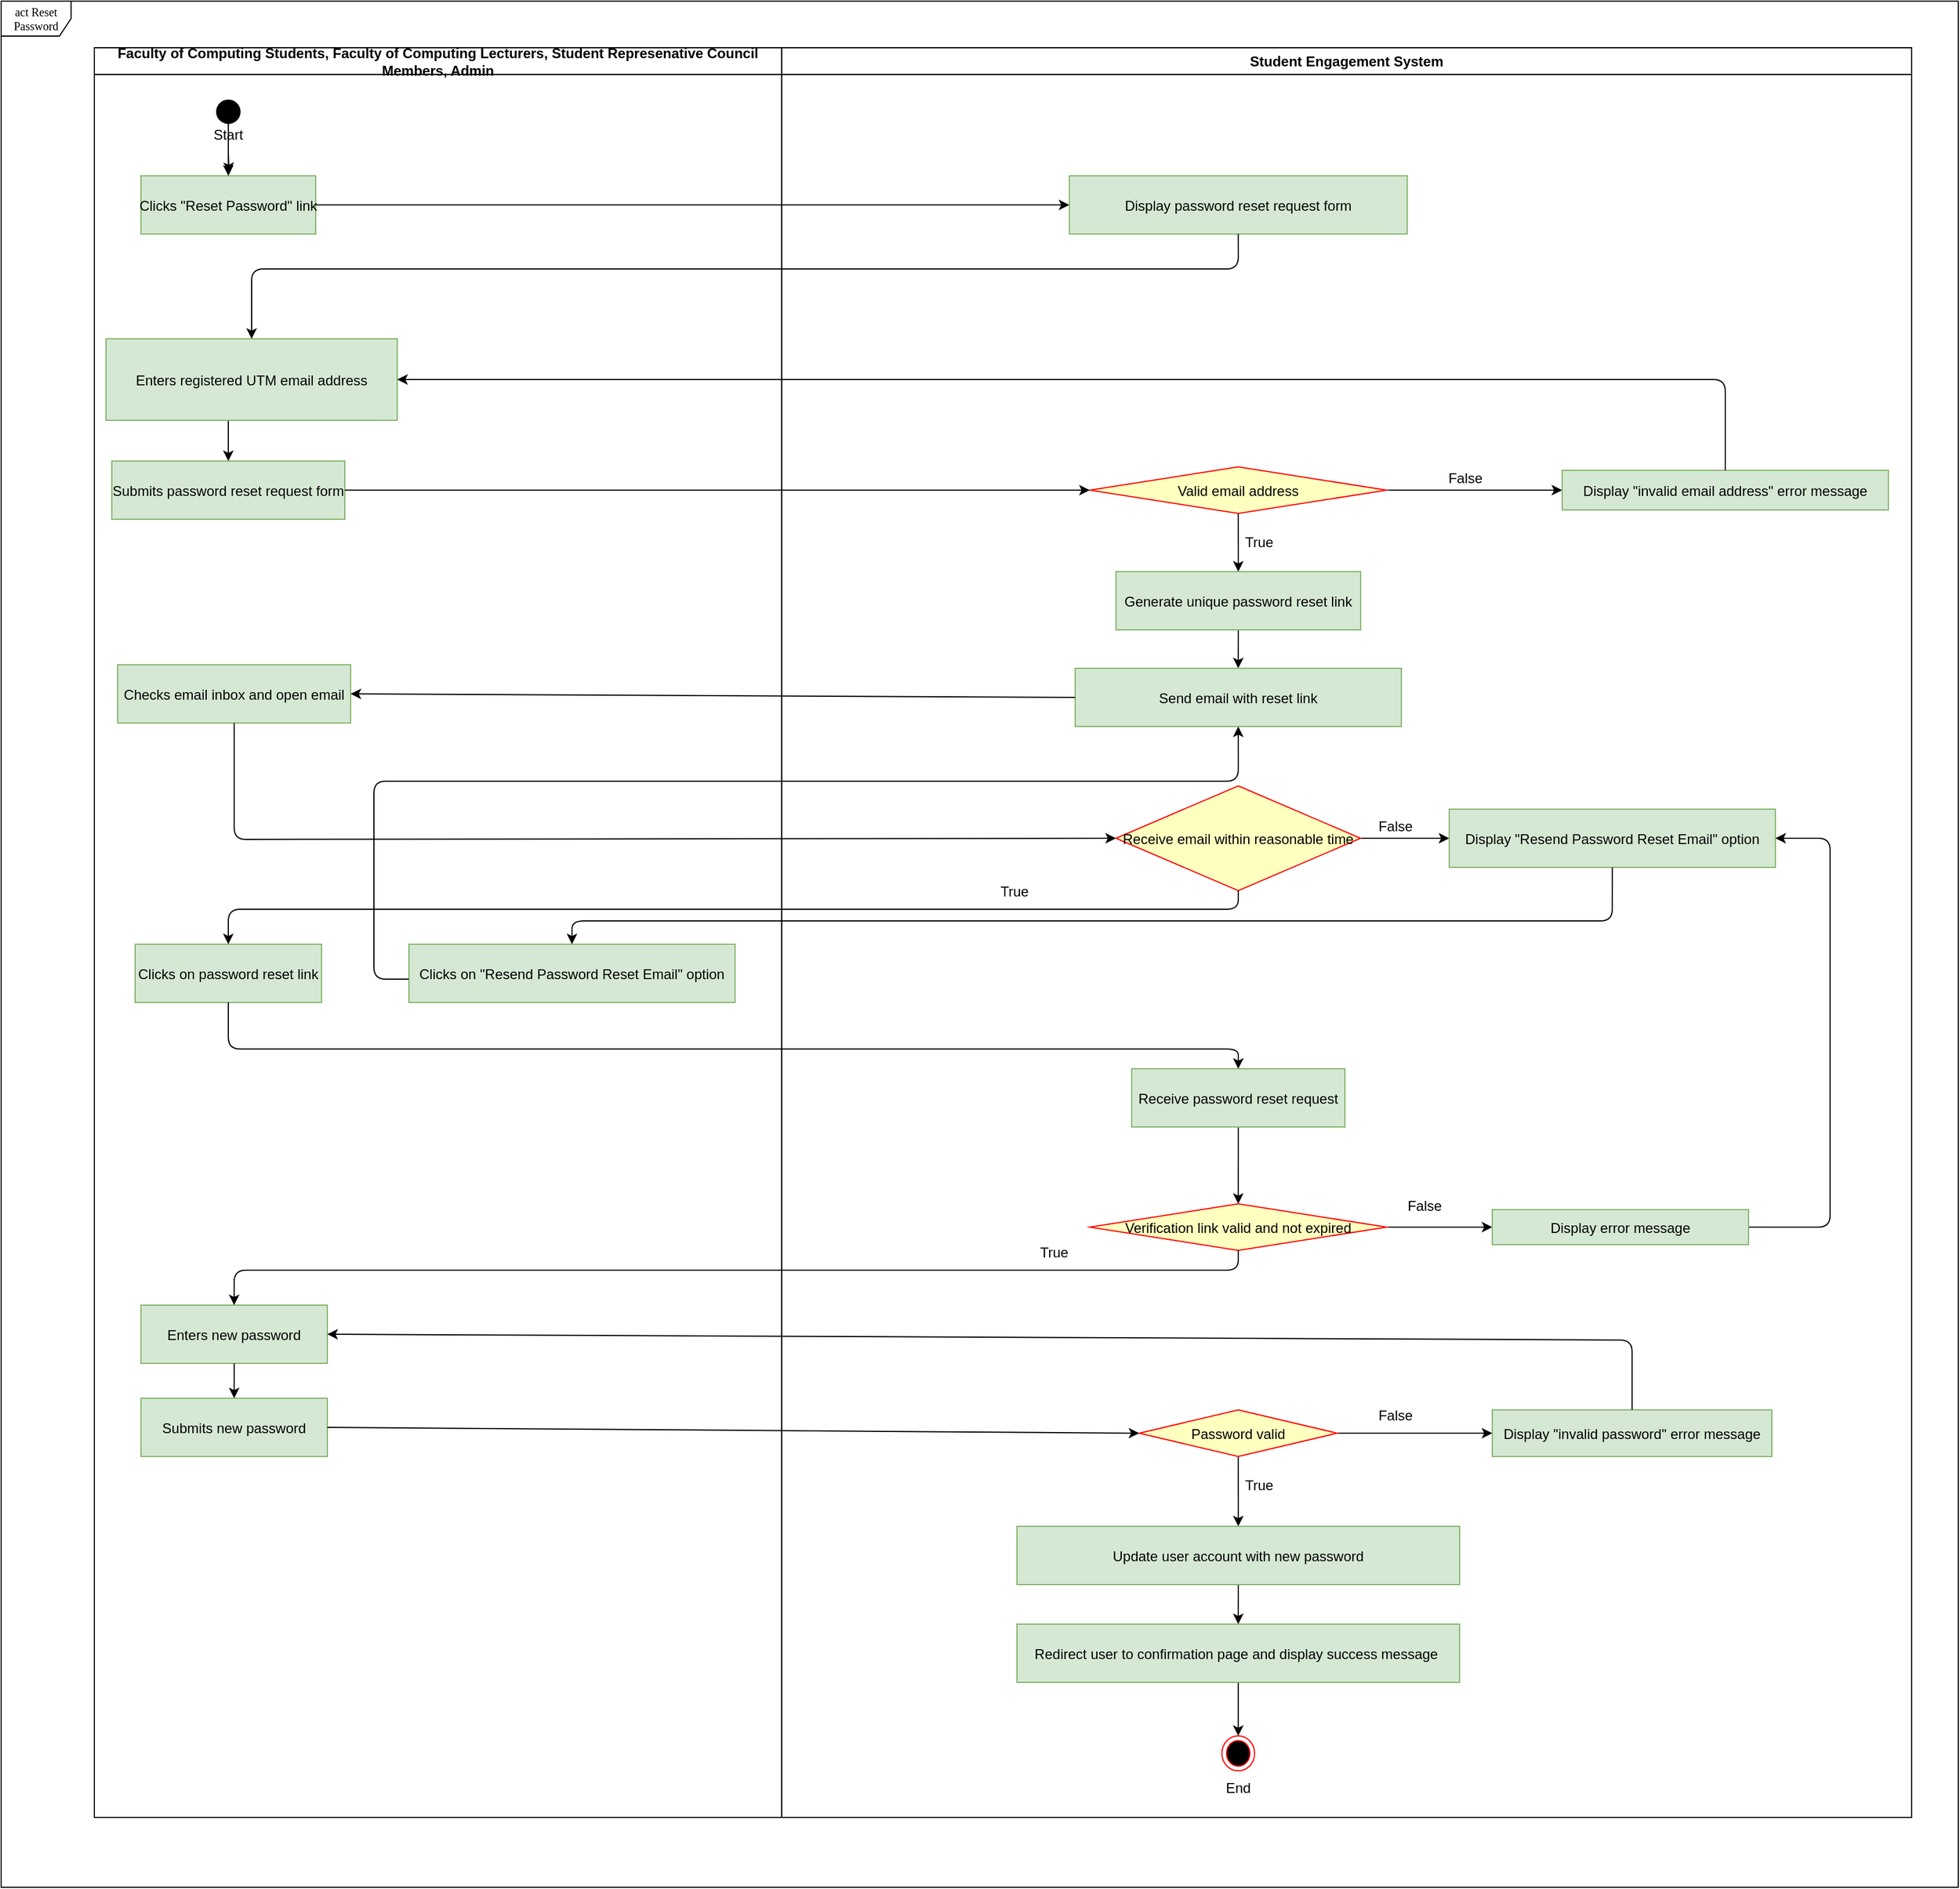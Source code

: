 <mxfile>
    <diagram id="JYL2wrHxkhi11GrZ5vpz" name="Page-1">
        <mxGraphModel dx="2680" dy="-1464" grid="1" gridSize="10" guides="1" tooltips="1" connect="1" arrows="1" fold="1" page="1" pageScale="1" pageWidth="850" pageHeight="1100" background="#ffffff" math="0" shadow="0">
            <root>
                <mxCell id="0"/>
                <mxCell id="1" parent="0"/>
                <mxCell id="31" value="Faculty of Computing Students, Faculty of Computing Lecturers, Student Represenative Council Members, Admin" style="swimlane;whiteSpace=wrap;fillColor=#FFFFFF;" parent="1" vertex="1">
                    <mxGeometry x="40" y="2370" width="590" height="1520" as="geometry"/>
                </mxCell>
                <mxCell id="32" style="edgeStyle=none;html=1;exitX=0.5;exitY=1;exitDx=0;exitDy=0;entryX=0.504;entryY=-0.048;entryDx=0;entryDy=0;entryPerimeter=0;startArrow=none;" parent="31" source="39" target="34" edge="1">
                    <mxGeometry relative="1" as="geometry"/>
                </mxCell>
                <mxCell id="33" value="" style="ellipse;shape=startState;fillColor=#000000;strokeColor=#FFFFFF;" parent="31" vertex="1">
                    <mxGeometry x="100" y="40" width="30" height="30" as="geometry"/>
                </mxCell>
                <mxCell id="34" value="Clicks &quot;Reset Password&quot; link" style="fillColor=#d5e8d4;strokeColor=#82b366;" parent="31" vertex="1">
                    <mxGeometry x="40" y="110" width="150" height="50" as="geometry"/>
                </mxCell>
                <mxCell id="35" style="edgeStyle=none;html=1;entryX=0.5;entryY=0;entryDx=0;entryDy=0;exitX=0.42;exitY=0.993;exitDx=0;exitDy=0;exitPerimeter=0;" parent="31" source="36" target="37" edge="1">
                    <mxGeometry relative="1" as="geometry">
                        <mxPoint x="120" y="330" as="sourcePoint"/>
                    </mxGeometry>
                </mxCell>
                <mxCell id="36" value="Enters registered UTM email address" style="fillColor=#d5e8d4;strokeColor=#82b366;" parent="31" vertex="1">
                    <mxGeometry x="10" y="250" width="250" height="70" as="geometry"/>
                </mxCell>
                <mxCell id="37" value="Submits password reset request form" style="fillColor=#d5e8d4;strokeColor=#82b366;" parent="31" vertex="1">
                    <mxGeometry x="15" y="355" width="200" height="50" as="geometry"/>
                </mxCell>
                <mxCell id="38" value="" style="edgeStyle=none;html=1;exitX=0.5;exitY=1;exitDx=0;exitDy=0;entryX=0.504;entryY=-0.048;entryDx=0;entryDy=0;entryPerimeter=0;endArrow=none;" parent="31" source="33" target="39" edge="1">
                    <mxGeometry relative="1" as="geometry">
                        <mxPoint x="135" y="2440" as="sourcePoint"/>
                        <mxPoint x="135.6" y="2477.6" as="targetPoint"/>
                    </mxGeometry>
                </mxCell>
                <mxCell id="81" style="edgeStyle=none;html=1;exitX=0.5;exitY=0;exitDx=0;exitDy=0;entryX=0.5;entryY=0;entryDx=0;entryDy=0;" parent="31" source="39" target="34" edge="1">
                    <mxGeometry relative="1" as="geometry"/>
                </mxCell>
                <mxCell id="39" value="Start" style="text;strokeColor=none;align=center;fillColor=none;html=1;verticalAlign=middle;whiteSpace=wrap;rounded=0;" parent="31" vertex="1">
                    <mxGeometry x="85" y="60" width="60" height="30" as="geometry"/>
                </mxCell>
                <mxCell id="40" value="Checks email inbox and open email" style="fillColor=#d5e8d4;strokeColor=#82b366;" parent="31" vertex="1">
                    <mxGeometry x="20" y="530" width="200" height="50" as="geometry"/>
                </mxCell>
                <mxCell id="41" value="Clicks on password reset link" style="fillColor=#d5e8d4;strokeColor=#82b366;" parent="31" vertex="1">
                    <mxGeometry x="35" y="770" width="160" height="50" as="geometry"/>
                </mxCell>
                <mxCell id="75" value="Enters new password" style="fillColor=#d5e8d4;strokeColor=#82b366;" parent="31" vertex="1">
                    <mxGeometry x="40" y="1080" width="160" height="50" as="geometry"/>
                </mxCell>
                <mxCell id="84" value="Clicks on &quot;Resend Password Reset Email&quot; option" style="fillColor=#d5e8d4;strokeColor=#82b366;" parent="31" vertex="1">
                    <mxGeometry x="270" y="770" width="280" height="50" as="geometry"/>
                </mxCell>
                <mxCell id="76" value="Submits new password" style="fillColor=#d5e8d4;strokeColor=#82b366;" parent="31" vertex="1">
                    <mxGeometry x="40" y="1160" width="160" height="50" as="geometry"/>
                </mxCell>
                <mxCell id="105" style="edgeStyle=none;html=1;exitX=0.5;exitY=1;exitDx=0;exitDy=0;entryX=0.5;entryY=0;entryDx=0;entryDy=0;" parent="31" source="75" target="76" edge="1">
                    <mxGeometry relative="1" as="geometry"/>
                </mxCell>
                <mxCell id="42" value="Student Engagement System" style="swimlane;whiteSpace=wrap;fillColor=#FFFFFF;" parent="1" vertex="1">
                    <mxGeometry x="630" y="2370" width="970" height="1520" as="geometry"/>
                </mxCell>
                <mxCell id="43" style="edgeStyle=none;html=1;exitX=0.5;exitY=1;exitDx=0;exitDy=0;entryX=0.5;entryY=0;entryDx=0;entryDy=0;" parent="42" target="45" edge="1">
                    <mxGeometry relative="1" as="geometry">
                        <mxPoint x="391.94" y="400" as="sourcePoint"/>
                    </mxGeometry>
                </mxCell>
                <mxCell id="137" style="edgeStyle=none;html=1;exitX=0.5;exitY=1;exitDx=0;exitDy=0;entryX=0.5;entryY=0;entryDx=0;entryDy=0;" parent="42" source="45" target="51" edge="1">
                    <mxGeometry relative="1" as="geometry"/>
                </mxCell>
                <mxCell id="45" value="Generate unique password reset link" style="fillColor=#d5e8d4;strokeColor=#82b366;" parent="42" vertex="1">
                    <mxGeometry x="286.97" y="450" width="210" height="50" as="geometry"/>
                </mxCell>
                <mxCell id="78" value="Display &quot;invalid password&quot; error message" style="fillColor=#d5e8d4;strokeColor=#82b366;" parent="42" vertex="1">
                    <mxGeometry x="610" y="1170" width="240" height="40" as="geometry"/>
                </mxCell>
                <mxCell id="157" style="edgeStyle=none;html=1;exitX=1;exitY=0.5;exitDx=0;exitDy=0;entryX=0;entryY=0.5;entryDx=0;entryDy=0;" parent="42" source="82" target="83" edge="1">
                    <mxGeometry relative="1" as="geometry"/>
                </mxCell>
                <mxCell id="82" value="Receive email within reasonable time" style="rhombus;fillColor=#ffffc0;strokeColor=#ff0000;" parent="42" vertex="1">
                    <mxGeometry x="286.94" y="634" width="210" height="90" as="geometry"/>
                </mxCell>
                <mxCell id="83" value="Display &quot;Resend Password Reset Email&quot; option" style="fillColor=#d5e8d4;strokeColor=#82b366;" parent="42" vertex="1">
                    <mxGeometry x="573.06" y="654" width="280" height="50" as="geometry"/>
                </mxCell>
                <mxCell id="129" value="Display &quot;invalid email address&quot; error message" style="fillColor=#d5e8d4;strokeColor=#82b366;" parent="42" vertex="1">
                    <mxGeometry x="670" y="363" width="280" height="34" as="geometry"/>
                </mxCell>
                <mxCell id="130" value="Display password reset request form" style="fillColor=#d5e8d4;strokeColor=#82b366;" parent="42" vertex="1">
                    <mxGeometry x="246.94" y="110" width="290" height="50" as="geometry"/>
                </mxCell>
                <mxCell id="51" value="Send email with reset link" style="fillColor=#d5e8d4;strokeColor=#82b366;" parent="42" vertex="1">
                    <mxGeometry x="251.94" y="533" width="280" height="50" as="geometry"/>
                </mxCell>
                <mxCell id="162" style="edgeStyle=none;html=1;exitX=0.5;exitY=1;exitDx=0;exitDy=0;entryX=0.5;entryY=0;entryDx=0;entryDy=0;" parent="42" source="58" target="50" edge="1">
                    <mxGeometry relative="1" as="geometry"/>
                </mxCell>
                <mxCell id="58" value="Receive password reset request" style="fillColor=#d5e8d4;strokeColor=#82b366;" parent="42" vertex="1">
                    <mxGeometry x="300.44" y="877" width="183.06" height="50" as="geometry"/>
                </mxCell>
                <mxCell id="161" style="edgeStyle=none;html=1;exitX=1;exitY=0.5;exitDx=0;exitDy=0;entryX=0;entryY=0.5;entryDx=0;entryDy=0;" parent="42" source="126" target="129" edge="1">
                    <mxGeometry relative="1" as="geometry"/>
                </mxCell>
                <mxCell id="126" value="Valid email address" style="rhombus;fillColor=#ffffc0;strokeColor=#ff0000;" parent="42" vertex="1">
                    <mxGeometry x="264.44" y="360" width="255" height="40" as="geometry"/>
                </mxCell>
                <mxCell id="147" style="edgeStyle=none;html=1;exitX=1;exitY=0.5;exitDx=0;exitDy=0;entryX=0;entryY=0.5;entryDx=0;entryDy=0;" parent="42" source="50" target="74" edge="1">
                    <mxGeometry relative="1" as="geometry"/>
                </mxCell>
                <mxCell id="50" value="Verification link valid and not expired" style="rhombus;fillColor=#ffffc0;strokeColor=#ff0000;" parent="42" vertex="1">
                    <mxGeometry x="264.44" y="993" width="255" height="40" as="geometry"/>
                </mxCell>
                <mxCell id="61" value="False" style="text;strokeColor=none;align=center;fillColor=none;html=1;verticalAlign=middle;whiteSpace=wrap;rounded=0;" parent="42" vertex="1">
                    <mxGeometry x="521.94" y="980" width="60" height="30" as="geometry"/>
                </mxCell>
                <mxCell id="146" style="edgeStyle=none;html=1;exitX=1;exitY=0.5;exitDx=0;exitDy=0;entryX=1;entryY=0.5;entryDx=0;entryDy=0;" parent="42" source="74" target="83" edge="1">
                    <mxGeometry relative="1" as="geometry">
                        <Array as="points">
                            <mxPoint x="900" y="1013"/>
                            <mxPoint x="900" y="679"/>
                        </Array>
                    </mxGeometry>
                </mxCell>
                <mxCell id="74" value="Display error message" style="fillColor=#d5e8d4;strokeColor=#82b366;" parent="42" vertex="1">
                    <mxGeometry x="610" y="998" width="220" height="30" as="geometry"/>
                </mxCell>
                <mxCell id="151" style="edgeStyle=none;html=1;exitX=1;exitY=0.5;exitDx=0;exitDy=0;entryX=0;entryY=0.5;entryDx=0;entryDy=0;" parent="42" source="55" target="78" edge="1">
                    <mxGeometry relative="1" as="geometry"/>
                </mxCell>
                <mxCell id="152" style="edgeStyle=none;html=1;exitX=0.5;exitY=1;exitDx=0;exitDy=0;entryX=0.5;entryY=0;entryDx=0;entryDy=0;" parent="42" source="55" target="60" edge="1">
                    <mxGeometry relative="1" as="geometry"/>
                </mxCell>
                <mxCell id="55" value="Password valid" style="rhombus;fillColor=#ffffc0;strokeColor=#ff0000;" parent="42" vertex="1">
                    <mxGeometry x="306.94" y="1170" width="170" height="40" as="geometry"/>
                </mxCell>
                <mxCell id="159" style="edgeStyle=none;html=1;exitX=0.5;exitY=1;exitDx=0;exitDy=0;entryX=0.5;entryY=0;entryDx=0;entryDy=0;" parent="42" source="60" target="80" edge="1">
                    <mxGeometry relative="1" as="geometry"/>
                </mxCell>
                <mxCell id="60" value="Update user account with new password" style="fillColor=#d5e8d4;strokeColor=#82b366;" parent="42" vertex="1">
                    <mxGeometry x="201.97" y="1270" width="380" height="50" as="geometry"/>
                </mxCell>
                <mxCell id="160" style="edgeStyle=none;html=1;exitX=0.5;exitY=1;exitDx=0;exitDy=0;entryX=0.5;entryY=0;entryDx=0;entryDy=0;" parent="42" source="80" target="65" edge="1">
                    <mxGeometry relative="1" as="geometry"/>
                </mxCell>
                <mxCell id="80" value="Redirect user to confirmation page and display success message " style="fillColor=#d5e8d4;strokeColor=#82b366;" parent="42" vertex="1">
                    <mxGeometry x="201.94" y="1354" width="380" height="50" as="geometry"/>
                </mxCell>
                <mxCell id="65" value="" style="ellipse;html=1;shape=endState;fillColor=#000000;strokeColor=#ff0000;" parent="42" vertex="1">
                    <mxGeometry x="377.91" y="1450" width="28.06" height="30" as="geometry"/>
                </mxCell>
                <mxCell id="66" value="End" style="text;strokeColor=none;align=center;fillColor=none;html=1;verticalAlign=middle;whiteSpace=wrap;rounded=0;" parent="42" vertex="1">
                    <mxGeometry x="361.94" y="1480" width="60" height="30" as="geometry"/>
                </mxCell>
                <mxCell id="119" value="True&lt;span style=&quot;color: rgba(0, 0, 0, 0); font-family: monospace; font-size: 0px; text-align: start;&quot;&gt;%3CmxGraphModel%3E%3Croot%3E%3CmxCell%20id%3D%220%22%2F%3E%3CmxCell%20id%3D%221%22%20parent%3D%220%22%2F%3E%3CmxCell%20id%3D%222%22%20value%3D%22False%22%20style%3D%22text%3BstrokeColor%3Dnone%3Balign%3Dcenter%3BfillColor%3Dnone%3Bhtml%3D1%3BverticalAlign%3Dmiddle%3BwhiteSpace%3Dwrap%3Brounded%3D0%3B%22%20vertex%3D%221%22%20parent%3D%221%22%3E%3CmxGeometry%20x%3D%22880%22%20y%3D%222781%22%20width%3D%2260%22%20height%3D%2230%22%20as%3D%22geometry%22%2F%3E%3C%2FmxCell%3E%3C%2Froot%3E%3C%2FmxGraphModel%3E&lt;/span&gt;" style="text;strokeColor=none;align=center;fillColor=none;html=1;verticalAlign=middle;whiteSpace=wrap;rounded=0;" parent="42" vertex="1">
                    <mxGeometry x="380" y="410" width="60" height="30" as="geometry"/>
                </mxCell>
                <mxCell id="117" value="True&lt;span style=&quot;color: rgba(0, 0, 0, 0); font-family: monospace; font-size: 0px; text-align: start;&quot;&gt;%3CmxGraphModel%3E%3Croot%3E%3CmxCell%20id%3D%220%22%2F%3E%3CmxCell%20id%3D%221%22%20parent%3D%220%22%2F%3E%3CmxCell%20id%3D%222%22%20value%3D%22False%22%20style%3D%22text%3BstrokeColor%3Dnone%3Balign%3Dcenter%3BfillColor%3Dnone%3Bhtml%3D1%3BverticalAlign%3Dmiddle%3BwhiteSpace%3Dwrap%3Brounded%3D0%3B%22%20vertex%3D%221%22%20parent%3D%221%22%3E%3CmxGeometry%20x%3D%22880%22%20y%3D%222781%22%20width%3D%2260%22%20height%3D%2230%22%20as%3D%22geometry%22%2F%3E%3C%2FmxCell%3E%3C%2Froot%3E%3C%2FmxGraphModel%3E&lt;/span&gt;" style="text;strokeColor=none;align=center;fillColor=none;html=1;verticalAlign=middle;whiteSpace=wrap;rounded=0;" parent="42" vertex="1">
                    <mxGeometry x="380" y="1220" width="60" height="30" as="geometry"/>
                </mxCell>
                <mxCell id="153" value="True&lt;span style=&quot;color: rgba(0, 0, 0, 0); font-family: monospace; font-size: 0px; text-align: start;&quot;&gt;%3CmxGraphModel%3E%3Croot%3E%3CmxCell%20id%3D%220%22%2F%3E%3CmxCell%20id%3D%221%22%20parent%3D%220%22%2F%3E%3CmxCell%20id%3D%222%22%20value%3D%22False%22%20style%3D%22text%3BstrokeColor%3Dnone%3Balign%3Dcenter%3BfillColor%3Dnone%3Bhtml%3D1%3BverticalAlign%3Dmiddle%3BwhiteSpace%3Dwrap%3Brounded%3D0%3B%22%20vertex%3D%221%22%20parent%3D%221%22%3E%3CmxGeometry%20x%3D%22880%22%20y%3D%222781%22%20width%3D%2260%22%20height%3D%2230%22%20as%3D%22geometry%22%2F%3E%3C%2FmxCell%3E%3C%2Froot%3E%3C%2FmxGraphModel%3E&lt;/span&gt;" style="text;strokeColor=none;align=center;fillColor=none;html=1;verticalAlign=middle;whiteSpace=wrap;rounded=0;" parent="42" vertex="1">
                    <mxGeometry x="204.44" y="1020" width="60" height="30" as="geometry"/>
                </mxCell>
                <mxCell id="114" value="False" style="text;strokeColor=none;align=center;fillColor=none;html=1;verticalAlign=middle;whiteSpace=wrap;rounded=0;" parent="42" vertex="1">
                    <mxGeometry x="496.97" y="1160" width="60" height="30" as="geometry"/>
                </mxCell>
                <mxCell id="154" value="False" style="text;strokeColor=none;align=center;fillColor=none;html=1;verticalAlign=middle;whiteSpace=wrap;rounded=0;" parent="42" vertex="1">
                    <mxGeometry x="556.97" y="355" width="60" height="30" as="geometry"/>
                </mxCell>
                <mxCell id="156" value="False" style="text;strokeColor=none;align=center;fillColor=none;html=1;verticalAlign=middle;whiteSpace=wrap;rounded=0;" parent="42" vertex="1">
                    <mxGeometry x="496.94" y="654" width="60" height="30" as="geometry"/>
                </mxCell>
                <mxCell id="158" value="True&lt;span style=&quot;color: rgba(0, 0, 0, 0); font-family: monospace; font-size: 0px; text-align: start;&quot;&gt;%3CmxGraphModel%3E%3Croot%3E%3CmxCell%20id%3D%220%22%2F%3E%3CmxCell%20id%3D%221%22%20parent%3D%220%22%2F%3E%3CmxCell%20id%3D%222%22%20value%3D%22False%22%20style%3D%22text%3BstrokeColor%3Dnone%3Balign%3Dcenter%3BfillColor%3Dnone%3Bhtml%3D1%3BverticalAlign%3Dmiddle%3BwhiteSpace%3Dwrap%3Brounded%3D0%3B%22%20vertex%3D%221%22%20parent%3D%221%22%3E%3CmxGeometry%20x%3D%22880%22%20y%3D%222781%22%20width%3D%2260%22%20height%3D%2230%22%20as%3D%22geometry%22%2F%3E%3C%2FmxCell%3E%3C%2Froot%3E%3C%2FmxGraphModel%3E&lt;/span&gt;" style="text;strokeColor=none;align=center;fillColor=none;html=1;verticalAlign=middle;whiteSpace=wrap;rounded=0;" parent="42" vertex="1">
                    <mxGeometry x="170" y="710" width="60" height="30" as="geometry"/>
                </mxCell>
                <mxCell id="131" style="edgeStyle=none;html=1;exitX=1;exitY=0.5;exitDx=0;exitDy=0;entryX=0;entryY=0.5;entryDx=0;entryDy=0;" parent="1" source="34" target="130" edge="1">
                    <mxGeometry relative="1" as="geometry"/>
                </mxCell>
                <mxCell id="132" style="edgeStyle=none;html=1;exitX=0.5;exitY=1;exitDx=0;exitDy=0;entryX=0.5;entryY=0;entryDx=0;entryDy=0;" parent="1" source="130" target="36" edge="1">
                    <mxGeometry relative="1" as="geometry">
                        <Array as="points">
                            <mxPoint x="1022" y="2560"/>
                            <mxPoint x="175" y="2560"/>
                        </Array>
                    </mxGeometry>
                </mxCell>
                <mxCell id="133" style="edgeStyle=none;html=1;exitX=1;exitY=0.5;exitDx=0;exitDy=0;entryX=0;entryY=0.5;entryDx=0;entryDy=0;" parent="1" source="37" target="126" edge="1">
                    <mxGeometry relative="1" as="geometry"/>
                </mxCell>
                <mxCell id="135" style="edgeStyle=none;html=1;exitX=0.5;exitY=0;exitDx=0;exitDy=0;entryX=1;entryY=0.5;entryDx=0;entryDy=0;" parent="1" source="129" target="36" edge="1">
                    <mxGeometry relative="1" as="geometry">
                        <Array as="points">
                            <mxPoint x="1440" y="2655"/>
                        </Array>
                    </mxGeometry>
                </mxCell>
                <mxCell id="138" style="edgeStyle=none;html=1;exitX=0;exitY=0.5;exitDx=0;exitDy=0;entryX=1;entryY=0.5;entryDx=0;entryDy=0;" parent="1" source="51" target="40" edge="1">
                    <mxGeometry relative="1" as="geometry"/>
                </mxCell>
                <mxCell id="140" style="edgeStyle=none;html=1;exitX=0.5;exitY=1;exitDx=0;exitDy=0;entryX=0;entryY=0.5;entryDx=0;entryDy=0;" parent="1" source="40" target="82" edge="1">
                    <mxGeometry relative="1" as="geometry">
                        <Array as="points">
                            <mxPoint x="160" y="3050"/>
                        </Array>
                    </mxGeometry>
                </mxCell>
                <mxCell id="142" style="edgeStyle=none;html=1;exitX=0.5;exitY=1;exitDx=0;exitDy=0;entryX=0.5;entryY=0;entryDx=0;entryDy=0;" parent="1" source="83" target="84" edge="1">
                    <mxGeometry relative="1" as="geometry">
                        <Array as="points">
                            <mxPoint x="1343" y="3120"/>
                            <mxPoint x="450" y="3120"/>
                        </Array>
                    </mxGeometry>
                </mxCell>
                <mxCell id="143" style="edgeStyle=none;html=1;entryX=0.5;entryY=1;entryDx=0;entryDy=0;" parent="1" target="51" edge="1">
                    <mxGeometry relative="1" as="geometry">
                        <mxPoint x="310" y="3170" as="sourcePoint"/>
                        <Array as="points">
                            <mxPoint x="280" y="3170"/>
                            <mxPoint x="280" y="3000"/>
                            <mxPoint x="1022" y="3000"/>
                        </Array>
                    </mxGeometry>
                </mxCell>
                <mxCell id="144" style="edgeStyle=none;html=1;exitX=0.5;exitY=1;exitDx=0;exitDy=0;entryX=0.5;entryY=0;entryDx=0;entryDy=0;" parent="1" source="82" target="41" edge="1">
                    <mxGeometry relative="1" as="geometry">
                        <Array as="points">
                            <mxPoint x="1022" y="3110"/>
                            <mxPoint x="155" y="3110"/>
                        </Array>
                    </mxGeometry>
                </mxCell>
                <mxCell id="145" style="edgeStyle=none;html=1;exitX=0.5;exitY=1;exitDx=0;exitDy=0;entryX=0.5;entryY=0;entryDx=0;entryDy=0;" parent="1" source="41" target="58" edge="1">
                    <mxGeometry relative="1" as="geometry">
                        <Array as="points">
                            <mxPoint x="155" y="3230"/>
                            <mxPoint x="1022" y="3230"/>
                        </Array>
                    </mxGeometry>
                </mxCell>
                <mxCell id="148" style="edgeStyle=none;html=1;exitX=0.5;exitY=1;exitDx=0;exitDy=0;entryX=0.5;entryY=0;entryDx=0;entryDy=0;" parent="1" source="50" target="75" edge="1">
                    <mxGeometry relative="1" as="geometry">
                        <Array as="points">
                            <mxPoint x="1022" y="3420"/>
                            <mxPoint x="160" y="3420"/>
                        </Array>
                    </mxGeometry>
                </mxCell>
                <mxCell id="149" style="edgeStyle=none;html=1;exitX=1;exitY=0.5;exitDx=0;exitDy=0;entryX=0;entryY=0.5;entryDx=0;entryDy=0;" parent="1" source="76" target="55" edge="1">
                    <mxGeometry relative="1" as="geometry"/>
                </mxCell>
                <mxCell id="150" style="edgeStyle=none;html=1;exitX=0.5;exitY=0;exitDx=0;exitDy=0;entryX=1;entryY=0.5;entryDx=0;entryDy=0;" parent="1" source="78" target="75" edge="1">
                    <mxGeometry relative="1" as="geometry">
                        <Array as="points">
                            <mxPoint x="1360" y="3480"/>
                        </Array>
                    </mxGeometry>
                </mxCell>
                <mxCell id="163" value="act Reset Password" style="shape=umlFrame;whiteSpace=wrap;html=1;rounded=0;shadow=0;comic=0;labelBackgroundColor=none;strokeWidth=1;fontFamily=Verdana;fontSize=10;align=center;" vertex="1" parent="1">
                    <mxGeometry x="-40" y="2330" width="1680" height="1620" as="geometry"/>
                </mxCell>
            </root>
        </mxGraphModel>
    </diagram>
</mxfile>